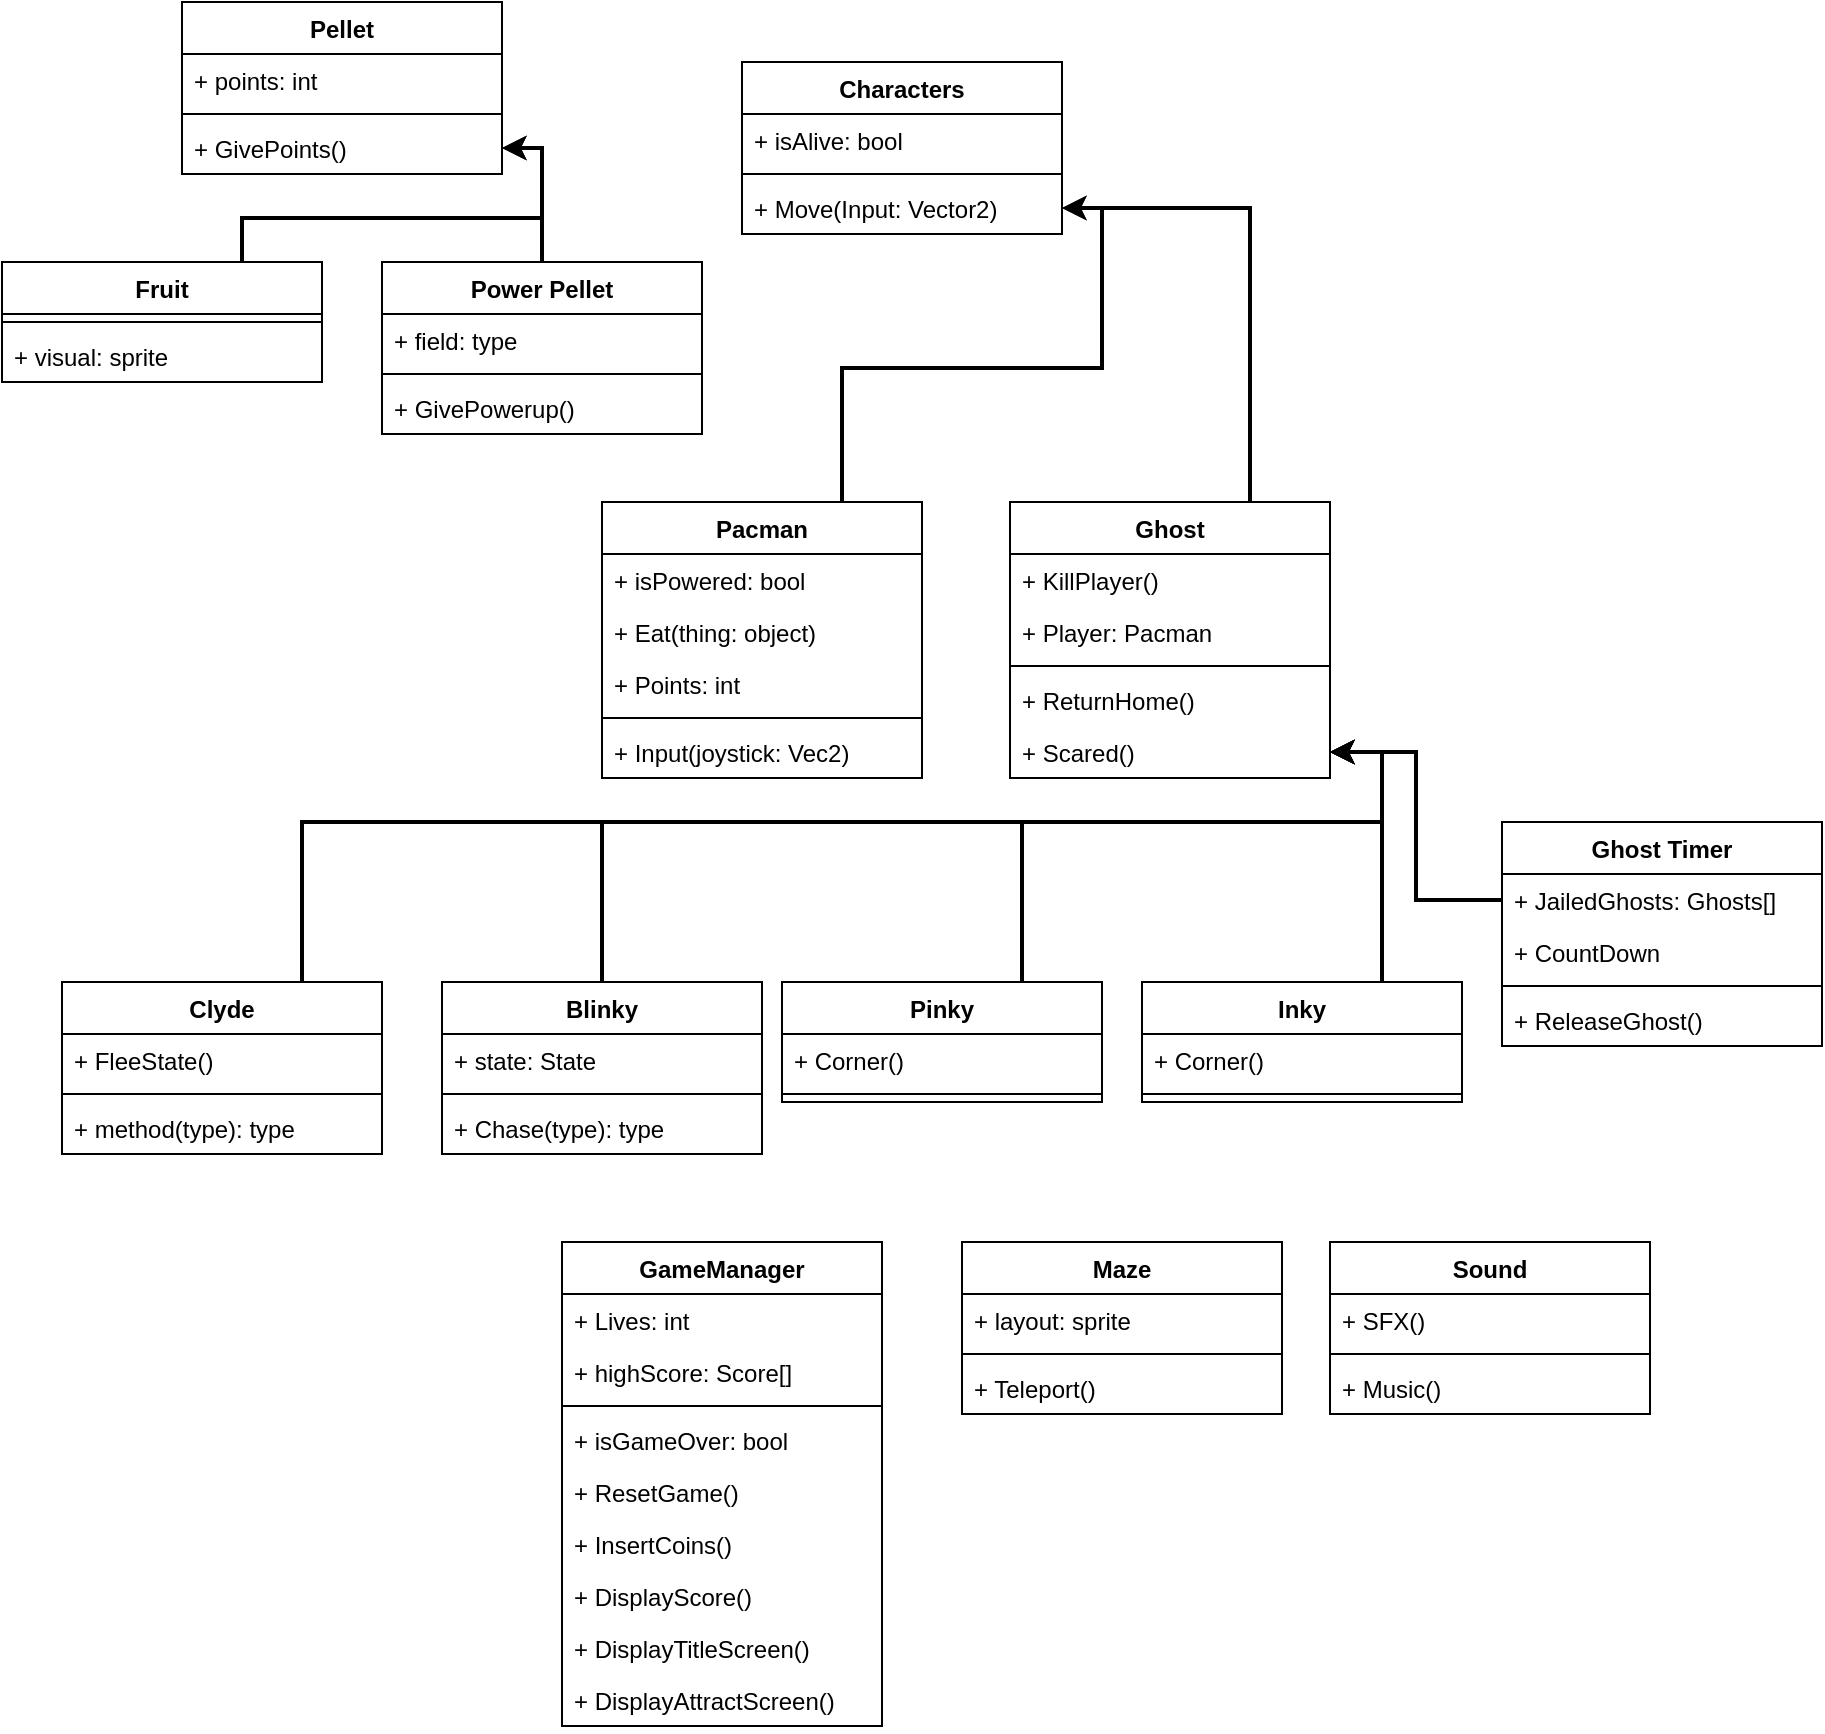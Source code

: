 <mxfile version="27.1.6">
  <diagram name="Page-1" id="zfkaQBM6t12NAtOOBMoo">
    <mxGraphModel dx="1811" dy="1710" grid="1" gridSize="10" guides="1" tooltips="1" connect="1" arrows="1" fold="1" page="1" pageScale="1" pageWidth="827" pageHeight="1169" math="0" shadow="0">
      <root>
        <mxCell id="0" />
        <mxCell id="1" parent="0" />
        <mxCell id="qALl3p5P_2ImmInR650W-73" style="edgeStyle=orthogonalEdgeStyle;rounded=0;orthogonalLoop=1;jettySize=auto;html=1;exitX=0.75;exitY=0;exitDx=0;exitDy=0;entryX=1;entryY=0.5;entryDx=0;entryDy=0;strokeWidth=2;" parent="1" source="qALl3p5P_2ImmInR650W-12" target="qALl3p5P_2ImmInR650W-72" edge="1">
          <mxGeometry relative="1" as="geometry" />
        </mxCell>
        <mxCell id="qALl3p5P_2ImmInR650W-12" value="Pacman" style="swimlane;fontStyle=1;align=center;verticalAlign=top;childLayout=stackLayout;horizontal=1;startSize=26;horizontalStack=0;resizeParent=1;resizeParentMax=0;resizeLast=0;collapsible=1;marginBottom=0;whiteSpace=wrap;html=1;" parent="1" vertex="1">
          <mxGeometry x="50" y="-30" width="160" height="138" as="geometry">
            <mxRectangle x="40" y="30" width="80" height="30" as="alternateBounds" />
          </mxGeometry>
        </mxCell>
        <mxCell id="qALl3p5P_2ImmInR650W-13" value="+ isPowered: bool&lt;span style=&quot;color: rgba(0, 0, 0, 0); font-family: monospace; font-size: 0px; text-wrap-mode: nowrap;&quot;&gt;%3CmxGraphModel%3E%3Croot%3E%3CmxCell%20id%3D%220%22%2F%3E%3CmxCell%20id%3D%221%22%20parent%3D%220%22%2F%3E%3CmxCell%20id%3D%222%22%20value%3D%22%2B%20Points%3A%20int%22%20style%3D%22text%3BstrokeColor%3Dnone%3BfillColor%3Dnone%3Balign%3Dleft%3BverticalAlign%3Dtop%3BspacingLeft%3D4%3BspacingRight%3D4%3Boverflow%3Dhidden%3Brotatable%3D0%3Bpoints%3D%5B%5B0%2C0.5%5D%2C%5B1%2C0.5%5D%5D%3BportConstraint%3Deastwest%3BwhiteSpace%3Dwrap%3Bhtml%3D1%3B%22%20vertex%3D%221%22%20parent%3D%221%22%3E%3CmxGeometry%20x%3D%2240%22%20y%3D%2256%22%20width%3D%22160%22%20height%3D%2226%22%20as%3D%22geometry%22%2F%3E%3C%2FmxCell%3E%3C%2Froot%3E%3C%2FmxGraphModel%3E&lt;/span&gt;" style="text;strokeColor=none;fillColor=none;align=left;verticalAlign=top;spacingLeft=4;spacingRight=4;overflow=hidden;rotatable=0;points=[[0,0.5],[1,0.5]];portConstraint=eastwest;whiteSpace=wrap;html=1;" parent="qALl3p5P_2ImmInR650W-12" vertex="1">
          <mxGeometry y="26" width="160" height="26" as="geometry" />
        </mxCell>
        <mxCell id="qALl3p5P_2ImmInR650W-77" value="+ Eat(thing: object)" style="text;strokeColor=none;fillColor=none;align=left;verticalAlign=top;spacingLeft=4;spacingRight=4;overflow=hidden;rotatable=0;points=[[0,0.5],[1,0.5]];portConstraint=eastwest;whiteSpace=wrap;html=1;" parent="qALl3p5P_2ImmInR650W-12" vertex="1">
          <mxGeometry y="52" width="160" height="26" as="geometry" />
        </mxCell>
        <mxCell id="qALl3p5P_2ImmInR650W-76" value="+ Points: int" style="text;strokeColor=none;fillColor=none;align=left;verticalAlign=top;spacingLeft=4;spacingRight=4;overflow=hidden;rotatable=0;points=[[0,0.5],[1,0.5]];portConstraint=eastwest;whiteSpace=wrap;html=1;" parent="qALl3p5P_2ImmInR650W-12" vertex="1">
          <mxGeometry y="78" width="160" height="26" as="geometry" />
        </mxCell>
        <mxCell id="qALl3p5P_2ImmInR650W-14" value="" style="line;strokeWidth=1;fillColor=none;align=left;verticalAlign=middle;spacingTop=-1;spacingLeft=3;spacingRight=3;rotatable=0;labelPosition=right;points=[];portConstraint=eastwest;strokeColor=inherit;" parent="qALl3p5P_2ImmInR650W-12" vertex="1">
          <mxGeometry y="104" width="160" height="8" as="geometry" />
        </mxCell>
        <mxCell id="qALl3p5P_2ImmInR650W-15" value="+ Input(joystick: Vec2)" style="text;strokeColor=none;fillColor=none;align=left;verticalAlign=top;spacingLeft=4;spacingRight=4;overflow=hidden;rotatable=0;points=[[0,0.5],[1,0.5]];portConstraint=eastwest;whiteSpace=wrap;html=1;" parent="qALl3p5P_2ImmInR650W-12" vertex="1">
          <mxGeometry y="112" width="160" height="26" as="geometry" />
        </mxCell>
        <mxCell id="qALl3p5P_2ImmInR650W-75" style="edgeStyle=orthogonalEdgeStyle;rounded=0;orthogonalLoop=1;jettySize=auto;html=1;exitX=0.75;exitY=0;exitDx=0;exitDy=0;entryX=1;entryY=0.5;entryDx=0;entryDy=0;strokeWidth=2;" parent="1" source="qALl3p5P_2ImmInR650W-16" target="qALl3p5P_2ImmInR650W-72" edge="1">
          <mxGeometry relative="1" as="geometry" />
        </mxCell>
        <mxCell id="qALl3p5P_2ImmInR650W-16" value="Ghost" style="swimlane;fontStyle=1;align=center;verticalAlign=top;childLayout=stackLayout;horizontal=1;startSize=26;horizontalStack=0;resizeParent=1;resizeParentMax=0;resizeLast=0;collapsible=1;marginBottom=0;whiteSpace=wrap;html=1;" parent="1" vertex="1">
          <mxGeometry x="254" y="-30" width="160" height="138" as="geometry" />
        </mxCell>
        <mxCell id="qALl3p5P_2ImmInR650W-17" value="+ KillPlayer()&lt;span style=&quot;color: rgba(0, 0, 0, 0); font-family: monospace; font-size: 0px; text-wrap-mode: nowrap;&quot;&gt;%3CmxGraphModel%3E%3Croot%3E%3CmxCell%20id%3D%220%22%2F%3E%3CmxCell%20id%3D%221%22%20parent%3D%220%22%2F%3E%3CmxCell%20id%3D%222%22%20value%3D%22%2B%20Points%3A%20int%22%20style%3D%22text%3BstrokeColor%3Dnone%3BfillColor%3Dnone%3Balign%3Dleft%3BverticalAlign%3Dtop%3BspacingLeft%3D4%3BspacingRight%3D4%3Boverflow%3Dhidden%3Brotatable%3D0%3Bpoints%3D%5B%5B0%2C0.5%5D%2C%5B1%2C0.5%5D%5D%3BportConstraint%3Deastwest%3BwhiteSpace%3Dwrap%3Bhtml%3D1%3B%22%20vertex%3D%221%22%20parent%3D%221%22%3E%3CmxGeometry%20x%3D%2240%22%20y%3D%2256%22%20width%3D%22160%22%20height%3D%2226%22%20as%3D%22geometry%22%2F%3E%3C%2FmxCell%3E%3C%2Froot%3E%3C%2FmxGraphModel%3E&lt;/span&gt;&lt;span style=&quot;color: rgba(0, 0, 0, 0); font-family: monospace; font-size: 0px; text-wrap-mode: nowrap;&quot;&gt;%3CmxGraphModel%3E%3Croot%3E%3CmxCell%20id%3D%220%22%2F%3E%3CmxCell%20id%3D%221%22%20parent%3D%220%22%2F%3E%3CmxCell%20id%3D%222%22%20value%3D%22%2B%20Points%3A%20int%22%20style%3D%22text%3BstrokeColor%3Dnone%3BfillColor%3Dnone%3Balign%3Dleft%3BverticalAlign%3Dtop%3BspacingLeft%3D4%3BspacingRight%3D4%3Boverflow%3Dhidden%3Brotatable%3D0%3Bpoints%3D%5B%5B0%2C0.5%5D%2C%5B1%2C0.5%5D%5D%3BportConstraint%3Deastwest%3BwhiteSpace%3Dwrap%3Bhtml%3D1%3B%22%20vertex%3D%221%22%20parent%3D%221%22%3E%3CmxGeometry%20x%3D%2240%22%20y%3D%2256%22%20width%3D%22160%22%20height%3D%2226%22%20as%3D%22geometry%22%2F%3E%3C%2FmxCell%3E%3C%2Froot%3E%3C%2FmxGraphModel%3E&lt;/span&gt;" style="text;strokeColor=none;fillColor=none;align=left;verticalAlign=top;spacingLeft=4;spacingRight=4;overflow=hidden;rotatable=0;points=[[0,0.5],[1,0.5]];portConstraint=eastwest;whiteSpace=wrap;html=1;" parent="qALl3p5P_2ImmInR650W-16" vertex="1">
          <mxGeometry y="26" width="160" height="26" as="geometry" />
        </mxCell>
        <mxCell id="qALl3p5P_2ImmInR650W-78" value="+ Player: Pacman" style="text;strokeColor=none;fillColor=none;align=left;verticalAlign=top;spacingLeft=4;spacingRight=4;overflow=hidden;rotatable=0;points=[[0,0.5],[1,0.5]];portConstraint=eastwest;whiteSpace=wrap;html=1;" parent="qALl3p5P_2ImmInR650W-16" vertex="1">
          <mxGeometry y="52" width="160" height="26" as="geometry" />
        </mxCell>
        <mxCell id="qALl3p5P_2ImmInR650W-18" value="" style="line;strokeWidth=1;fillColor=none;align=left;verticalAlign=middle;spacingTop=-1;spacingLeft=3;spacingRight=3;rotatable=0;labelPosition=right;points=[];portConstraint=eastwest;strokeColor=inherit;" parent="qALl3p5P_2ImmInR650W-16" vertex="1">
          <mxGeometry y="78" width="160" height="8" as="geometry" />
        </mxCell>
        <mxCell id="qALl3p5P_2ImmInR650W-83" value="+ ReturnHome()" style="text;strokeColor=none;fillColor=none;align=left;verticalAlign=top;spacingLeft=4;spacingRight=4;overflow=hidden;rotatable=0;points=[[0,0.5],[1,0.5]];portConstraint=eastwest;whiteSpace=wrap;html=1;" parent="qALl3p5P_2ImmInR650W-16" vertex="1">
          <mxGeometry y="86" width="160" height="26" as="geometry" />
        </mxCell>
        <mxCell id="qALl3p5P_2ImmInR650W-19" value="+ Scared()" style="text;strokeColor=none;fillColor=none;align=left;verticalAlign=top;spacingLeft=4;spacingRight=4;overflow=hidden;rotatable=0;points=[[0,0.5],[1,0.5]];portConstraint=eastwest;whiteSpace=wrap;html=1;" parent="qALl3p5P_2ImmInR650W-16" vertex="1">
          <mxGeometry y="112" width="160" height="26" as="geometry" />
        </mxCell>
        <mxCell id="qALl3p5P_2ImmInR650W-20" value="Pellet" style="swimlane;fontStyle=1;align=center;verticalAlign=top;childLayout=stackLayout;horizontal=1;startSize=26;horizontalStack=0;resizeParent=1;resizeParentMax=0;resizeLast=0;collapsible=1;marginBottom=0;whiteSpace=wrap;html=1;" parent="1" vertex="1">
          <mxGeometry x="-160" y="-280" width="160" height="86" as="geometry" />
        </mxCell>
        <mxCell id="qALl3p5P_2ImmInR650W-21" value="+ points: int" style="text;strokeColor=none;fillColor=none;align=left;verticalAlign=top;spacingLeft=4;spacingRight=4;overflow=hidden;rotatable=0;points=[[0,0.5],[1,0.5]];portConstraint=eastwest;whiteSpace=wrap;html=1;" parent="qALl3p5P_2ImmInR650W-20" vertex="1">
          <mxGeometry y="26" width="160" height="26" as="geometry" />
        </mxCell>
        <mxCell id="qALl3p5P_2ImmInR650W-22" value="" style="line;strokeWidth=1;fillColor=none;align=left;verticalAlign=middle;spacingTop=-1;spacingLeft=3;spacingRight=3;rotatable=0;labelPosition=right;points=[];portConstraint=eastwest;strokeColor=inherit;" parent="qALl3p5P_2ImmInR650W-20" vertex="1">
          <mxGeometry y="52" width="160" height="8" as="geometry" />
        </mxCell>
        <mxCell id="qALl3p5P_2ImmInR650W-23" value="+ GivePoints()" style="text;strokeColor=none;fillColor=none;align=left;verticalAlign=top;spacingLeft=4;spacingRight=4;overflow=hidden;rotatable=0;points=[[0,0.5],[1,0.5]];portConstraint=eastwest;whiteSpace=wrap;html=1;" parent="qALl3p5P_2ImmInR650W-20" vertex="1">
          <mxGeometry y="60" width="160" height="26" as="geometry" />
        </mxCell>
        <mxCell id="qALl3p5P_2ImmInR650W-24" value="Ghost Timer" style="swimlane;fontStyle=1;align=center;verticalAlign=top;childLayout=stackLayout;horizontal=1;startSize=26;horizontalStack=0;resizeParent=1;resizeParentMax=0;resizeLast=0;collapsible=1;marginBottom=0;whiteSpace=wrap;html=1;" parent="1" vertex="1">
          <mxGeometry x="500" y="130" width="160" height="112" as="geometry" />
        </mxCell>
        <mxCell id="qALl3p5P_2ImmInR650W-25" value="+ JailedGhosts: Ghosts[]" style="text;strokeColor=none;fillColor=none;align=left;verticalAlign=top;spacingLeft=4;spacingRight=4;overflow=hidden;rotatable=0;points=[[0,0.5],[1,0.5]];portConstraint=eastwest;whiteSpace=wrap;html=1;" parent="qALl3p5P_2ImmInR650W-24" vertex="1">
          <mxGeometry y="26" width="160" height="26" as="geometry" />
        </mxCell>
        <mxCell id="qALl3p5P_2ImmInR650W-90" value="+ CountDown" style="text;strokeColor=none;fillColor=none;align=left;verticalAlign=top;spacingLeft=4;spacingRight=4;overflow=hidden;rotatable=0;points=[[0,0.5],[1,0.5]];portConstraint=eastwest;whiteSpace=wrap;html=1;" parent="qALl3p5P_2ImmInR650W-24" vertex="1">
          <mxGeometry y="52" width="160" height="26" as="geometry" />
        </mxCell>
        <mxCell id="qALl3p5P_2ImmInR650W-26" value="" style="line;strokeWidth=1;fillColor=none;align=left;verticalAlign=middle;spacingTop=-1;spacingLeft=3;spacingRight=3;rotatable=0;labelPosition=right;points=[];portConstraint=eastwest;strokeColor=inherit;" parent="qALl3p5P_2ImmInR650W-24" vertex="1">
          <mxGeometry y="78" width="160" height="8" as="geometry" />
        </mxCell>
        <mxCell id="qALl3p5P_2ImmInR650W-27" value="+ ReleaseGhost()" style="text;strokeColor=none;fillColor=none;align=left;verticalAlign=top;spacingLeft=4;spacingRight=4;overflow=hidden;rotatable=0;points=[[0,0.5],[1,0.5]];portConstraint=eastwest;whiteSpace=wrap;html=1;" parent="qALl3p5P_2ImmInR650W-24" vertex="1">
          <mxGeometry y="86" width="160" height="26" as="geometry" />
        </mxCell>
        <mxCell id="qALl3p5P_2ImmInR650W-28" value="Sound" style="swimlane;fontStyle=1;align=center;verticalAlign=top;childLayout=stackLayout;horizontal=1;startSize=26;horizontalStack=0;resizeParent=1;resizeParentMax=0;resizeLast=0;collapsible=1;marginBottom=0;whiteSpace=wrap;html=1;" parent="1" vertex="1">
          <mxGeometry x="414" y="340" width="160" height="86" as="geometry" />
        </mxCell>
        <mxCell id="qALl3p5P_2ImmInR650W-29" value="+ SFX()" style="text;strokeColor=none;fillColor=none;align=left;verticalAlign=top;spacingLeft=4;spacingRight=4;overflow=hidden;rotatable=0;points=[[0,0.5],[1,0.5]];portConstraint=eastwest;whiteSpace=wrap;html=1;" parent="qALl3p5P_2ImmInR650W-28" vertex="1">
          <mxGeometry y="26" width="160" height="26" as="geometry" />
        </mxCell>
        <mxCell id="qALl3p5P_2ImmInR650W-30" value="" style="line;strokeWidth=1;fillColor=none;align=left;verticalAlign=middle;spacingTop=-1;spacingLeft=3;spacingRight=3;rotatable=0;labelPosition=right;points=[];portConstraint=eastwest;strokeColor=inherit;" parent="qALl3p5P_2ImmInR650W-28" vertex="1">
          <mxGeometry y="52" width="160" height="8" as="geometry" />
        </mxCell>
        <mxCell id="qALl3p5P_2ImmInR650W-31" value="+ Music()" style="text;strokeColor=none;fillColor=none;align=left;verticalAlign=top;spacingLeft=4;spacingRight=4;overflow=hidden;rotatable=0;points=[[0,0.5],[1,0.5]];portConstraint=eastwest;whiteSpace=wrap;html=1;" parent="qALl3p5P_2ImmInR650W-28" vertex="1">
          <mxGeometry y="60" width="160" height="26" as="geometry" />
        </mxCell>
        <mxCell id="qALl3p5P_2ImmInR650W-36" value="Maze" style="swimlane;fontStyle=1;align=center;verticalAlign=top;childLayout=stackLayout;horizontal=1;startSize=26;horizontalStack=0;resizeParent=1;resizeParentMax=0;resizeLast=0;collapsible=1;marginBottom=0;whiteSpace=wrap;html=1;" parent="1" vertex="1">
          <mxGeometry x="230" y="340" width="160" height="86" as="geometry" />
        </mxCell>
        <mxCell id="qALl3p5P_2ImmInR650W-37" value="+ layout: sprite" style="text;strokeColor=none;fillColor=none;align=left;verticalAlign=top;spacingLeft=4;spacingRight=4;overflow=hidden;rotatable=0;points=[[0,0.5],[1,0.5]];portConstraint=eastwest;whiteSpace=wrap;html=1;" parent="qALl3p5P_2ImmInR650W-36" vertex="1">
          <mxGeometry y="26" width="160" height="26" as="geometry" />
        </mxCell>
        <mxCell id="qALl3p5P_2ImmInR650W-38" value="" style="line;strokeWidth=1;fillColor=none;align=left;verticalAlign=middle;spacingTop=-1;spacingLeft=3;spacingRight=3;rotatable=0;labelPosition=right;points=[];portConstraint=eastwest;strokeColor=inherit;" parent="qALl3p5P_2ImmInR650W-36" vertex="1">
          <mxGeometry y="52" width="160" height="8" as="geometry" />
        </mxCell>
        <mxCell id="qALl3p5P_2ImmInR650W-39" value="+ Teleport()" style="text;strokeColor=none;fillColor=none;align=left;verticalAlign=top;spacingLeft=4;spacingRight=4;overflow=hidden;rotatable=0;points=[[0,0.5],[1,0.5]];portConstraint=eastwest;whiteSpace=wrap;html=1;" parent="qALl3p5P_2ImmInR650W-36" vertex="1">
          <mxGeometry y="60" width="160" height="26" as="geometry" />
        </mxCell>
        <mxCell id="qALl3p5P_2ImmInR650W-66" style="edgeStyle=orthogonalEdgeStyle;rounded=0;orthogonalLoop=1;jettySize=auto;html=1;exitX=0.5;exitY=0;exitDx=0;exitDy=0;entryX=1;entryY=0.5;entryDx=0;entryDy=0;strokeWidth=2;" parent="1" source="qALl3p5P_2ImmInR650W-40" target="qALl3p5P_2ImmInR650W-19" edge="1">
          <mxGeometry relative="1" as="geometry">
            <Array as="points">
              <mxPoint x="50" y="130" />
              <mxPoint x="440" y="130" />
              <mxPoint x="440" y="95" />
            </Array>
          </mxGeometry>
        </mxCell>
        <mxCell id="qALl3p5P_2ImmInR650W-40" value="Blinky" style="swimlane;fontStyle=1;align=center;verticalAlign=top;childLayout=stackLayout;horizontal=1;startSize=26;horizontalStack=0;resizeParent=1;resizeParentMax=0;resizeLast=0;collapsible=1;marginBottom=0;whiteSpace=wrap;html=1;" parent="1" vertex="1">
          <mxGeometry x="-30" y="210" width="160" height="86" as="geometry" />
        </mxCell>
        <mxCell id="qALl3p5P_2ImmInR650W-41" value="+ state: State" style="text;strokeColor=none;fillColor=none;align=left;verticalAlign=top;spacingLeft=4;spacingRight=4;overflow=hidden;rotatable=0;points=[[0,0.5],[1,0.5]];portConstraint=eastwest;whiteSpace=wrap;html=1;" parent="qALl3p5P_2ImmInR650W-40" vertex="1">
          <mxGeometry y="26" width="160" height="26" as="geometry" />
        </mxCell>
        <mxCell id="qALl3p5P_2ImmInR650W-42" value="" style="line;strokeWidth=1;fillColor=none;align=left;verticalAlign=middle;spacingTop=-1;spacingLeft=3;spacingRight=3;rotatable=0;labelPosition=right;points=[];portConstraint=eastwest;strokeColor=inherit;" parent="qALl3p5P_2ImmInR650W-40" vertex="1">
          <mxGeometry y="52" width="160" height="8" as="geometry" />
        </mxCell>
        <mxCell id="qALl3p5P_2ImmInR650W-43" value="+ Chase(type): type" style="text;strokeColor=none;fillColor=none;align=left;verticalAlign=top;spacingLeft=4;spacingRight=4;overflow=hidden;rotatable=0;points=[[0,0.5],[1,0.5]];portConstraint=eastwest;whiteSpace=wrap;html=1;" parent="qALl3p5P_2ImmInR650W-40" vertex="1">
          <mxGeometry y="60" width="160" height="26" as="geometry" />
        </mxCell>
        <mxCell id="qALl3p5P_2ImmInR650W-65" style="edgeStyle=orthogonalEdgeStyle;rounded=0;orthogonalLoop=1;jettySize=auto;html=1;exitX=0.75;exitY=0;exitDx=0;exitDy=0;entryX=1;entryY=0.5;entryDx=0;entryDy=0;strokeWidth=2;" parent="1" source="qALl3p5P_2ImmInR650W-44" target="qALl3p5P_2ImmInR650W-19" edge="1">
          <mxGeometry relative="1" as="geometry">
            <Array as="points">
              <mxPoint x="270" y="130" />
              <mxPoint x="440" y="130" />
              <mxPoint x="440" y="70" />
            </Array>
          </mxGeometry>
        </mxCell>
        <mxCell id="qALl3p5P_2ImmInR650W-44" value="Clyde" style="swimlane;fontStyle=1;align=center;verticalAlign=top;childLayout=stackLayout;horizontal=1;startSize=26;horizontalStack=0;resizeParent=1;resizeParentMax=0;resizeLast=0;collapsible=1;marginBottom=0;whiteSpace=wrap;html=1;" parent="1" vertex="1">
          <mxGeometry x="-220" y="210" width="160" height="86" as="geometry" />
        </mxCell>
        <mxCell id="qALl3p5P_2ImmInR650W-45" value="+ FleeState()" style="text;strokeColor=none;fillColor=none;align=left;verticalAlign=top;spacingLeft=4;spacingRight=4;overflow=hidden;rotatable=0;points=[[0,0.5],[1,0.5]];portConstraint=eastwest;whiteSpace=wrap;html=1;" parent="qALl3p5P_2ImmInR650W-44" vertex="1">
          <mxGeometry y="26" width="160" height="26" as="geometry" />
        </mxCell>
        <mxCell id="qALl3p5P_2ImmInR650W-46" value="" style="line;strokeWidth=1;fillColor=none;align=left;verticalAlign=middle;spacingTop=-1;spacingLeft=3;spacingRight=3;rotatable=0;labelPosition=right;points=[];portConstraint=eastwest;strokeColor=inherit;" parent="qALl3p5P_2ImmInR650W-44" vertex="1">
          <mxGeometry y="52" width="160" height="8" as="geometry" />
        </mxCell>
        <mxCell id="qALl3p5P_2ImmInR650W-47" value="+ method(type): type" style="text;strokeColor=none;fillColor=none;align=left;verticalAlign=top;spacingLeft=4;spacingRight=4;overflow=hidden;rotatable=0;points=[[0,0.5],[1,0.5]];portConstraint=eastwest;whiteSpace=wrap;html=1;" parent="qALl3p5P_2ImmInR650W-44" vertex="1">
          <mxGeometry y="60" width="160" height="26" as="geometry" />
        </mxCell>
        <mxCell id="qALl3p5P_2ImmInR650W-68" style="edgeStyle=orthogonalEdgeStyle;rounded=0;orthogonalLoop=1;jettySize=auto;html=1;exitX=0.75;exitY=0;exitDx=0;exitDy=0;entryX=1;entryY=0.5;entryDx=0;entryDy=0;strokeWidth=2;" parent="1" source="qALl3p5P_2ImmInR650W-48" target="qALl3p5P_2ImmInR650W-19" edge="1">
          <mxGeometry relative="1" as="geometry" />
        </mxCell>
        <mxCell id="qALl3p5P_2ImmInR650W-48" value="Inky" style="swimlane;fontStyle=1;align=center;verticalAlign=top;childLayout=stackLayout;horizontal=1;startSize=26;horizontalStack=0;resizeParent=1;resizeParentMax=0;resizeLast=0;collapsible=1;marginBottom=0;whiteSpace=wrap;html=1;" parent="1" vertex="1">
          <mxGeometry x="320" y="210" width="160" height="60" as="geometry" />
        </mxCell>
        <mxCell id="qALl3p5P_2ImmInR650W-49" value="+ Corner()" style="text;strokeColor=none;fillColor=none;align=left;verticalAlign=top;spacingLeft=4;spacingRight=4;overflow=hidden;rotatable=0;points=[[0,0.5],[1,0.5]];portConstraint=eastwest;whiteSpace=wrap;html=1;" parent="qALl3p5P_2ImmInR650W-48" vertex="1">
          <mxGeometry y="26" width="160" height="26" as="geometry" />
        </mxCell>
        <mxCell id="qALl3p5P_2ImmInR650W-50" value="" style="line;strokeWidth=1;fillColor=none;align=left;verticalAlign=middle;spacingTop=-1;spacingLeft=3;spacingRight=3;rotatable=0;labelPosition=right;points=[];portConstraint=eastwest;strokeColor=inherit;" parent="qALl3p5P_2ImmInR650W-48" vertex="1">
          <mxGeometry y="52" width="160" height="8" as="geometry" />
        </mxCell>
        <mxCell id="qALl3p5P_2ImmInR650W-67" style="edgeStyle=orthogonalEdgeStyle;rounded=0;orthogonalLoop=1;jettySize=auto;html=1;exitX=0.75;exitY=0;exitDx=0;exitDy=0;entryX=1;entryY=0.5;entryDx=0;entryDy=0;strokeWidth=2;" parent="1" source="qALl3p5P_2ImmInR650W-56" target="qALl3p5P_2ImmInR650W-19" edge="1">
          <mxGeometry relative="1" as="geometry">
            <Array as="points">
              <mxPoint x="270" y="130" />
              <mxPoint x="440" y="130" />
              <mxPoint x="440" y="69" />
            </Array>
          </mxGeometry>
        </mxCell>
        <mxCell id="qALl3p5P_2ImmInR650W-56" value="Pinky" style="swimlane;fontStyle=1;align=center;verticalAlign=top;childLayout=stackLayout;horizontal=1;startSize=26;horizontalStack=0;resizeParent=1;resizeParentMax=0;resizeLast=0;collapsible=1;marginBottom=0;whiteSpace=wrap;html=1;" parent="1" vertex="1">
          <mxGeometry x="140" y="210" width="160" height="60" as="geometry" />
        </mxCell>
        <mxCell id="qALl3p5P_2ImmInR650W-57" value="+ Corner()" style="text;strokeColor=none;fillColor=none;align=left;verticalAlign=top;spacingLeft=4;spacingRight=4;overflow=hidden;rotatable=0;points=[[0,0.5],[1,0.5]];portConstraint=eastwest;whiteSpace=wrap;html=1;" parent="qALl3p5P_2ImmInR650W-56" vertex="1">
          <mxGeometry y="26" width="160" height="26" as="geometry" />
        </mxCell>
        <mxCell id="qALl3p5P_2ImmInR650W-58" value="" style="line;strokeWidth=1;fillColor=none;align=left;verticalAlign=middle;spacingTop=-1;spacingLeft=3;spacingRight=3;rotatable=0;labelPosition=right;points=[];portConstraint=eastwest;strokeColor=inherit;" parent="qALl3p5P_2ImmInR650W-56" vertex="1">
          <mxGeometry y="52" width="160" height="8" as="geometry" />
        </mxCell>
        <mxCell id="qALl3p5P_2ImmInR650W-69" value="Characters&lt;div&gt;&lt;br&gt;&lt;/div&gt;" style="swimlane;fontStyle=1;align=center;verticalAlign=top;childLayout=stackLayout;horizontal=1;startSize=26;horizontalStack=0;resizeParent=1;resizeParentMax=0;resizeLast=0;collapsible=1;marginBottom=0;whiteSpace=wrap;html=1;" parent="1" vertex="1">
          <mxGeometry x="120" y="-250" width="160" height="86" as="geometry" />
        </mxCell>
        <mxCell id="qALl3p5P_2ImmInR650W-70" value="+ isAlive: bool" style="text;strokeColor=none;fillColor=none;align=left;verticalAlign=top;spacingLeft=4;spacingRight=4;overflow=hidden;rotatable=0;points=[[0,0.5],[1,0.5]];portConstraint=eastwest;whiteSpace=wrap;html=1;" parent="qALl3p5P_2ImmInR650W-69" vertex="1">
          <mxGeometry y="26" width="160" height="26" as="geometry" />
        </mxCell>
        <mxCell id="qALl3p5P_2ImmInR650W-71" value="" style="line;strokeWidth=1;fillColor=none;align=left;verticalAlign=middle;spacingTop=-1;spacingLeft=3;spacingRight=3;rotatable=0;labelPosition=right;points=[];portConstraint=eastwest;strokeColor=inherit;" parent="qALl3p5P_2ImmInR650W-69" vertex="1">
          <mxGeometry y="52" width="160" height="8" as="geometry" />
        </mxCell>
        <mxCell id="qALl3p5P_2ImmInR650W-72" value="+ Move(Input: Vector2)" style="text;strokeColor=none;fillColor=none;align=left;verticalAlign=top;spacingLeft=4;spacingRight=4;overflow=hidden;rotatable=0;points=[[0,0.5],[1,0.5]];portConstraint=eastwest;whiteSpace=wrap;html=1;" parent="qALl3p5P_2ImmInR650W-69" vertex="1">
          <mxGeometry y="60" width="160" height="26" as="geometry" />
        </mxCell>
        <mxCell id="qALl3p5P_2ImmInR650W-84" style="edgeStyle=orthogonalEdgeStyle;rounded=0;orthogonalLoop=1;jettySize=auto;html=1;exitX=0.5;exitY=0;exitDx=0;exitDy=0;entryX=1;entryY=0.5;entryDx=0;entryDy=0;strokeWidth=2;" parent="1" source="qALl3p5P_2ImmInR650W-79" target="qALl3p5P_2ImmInR650W-23" edge="1">
          <mxGeometry relative="1" as="geometry" />
        </mxCell>
        <mxCell id="qALl3p5P_2ImmInR650W-79" value="Power Pellet" style="swimlane;fontStyle=1;align=center;verticalAlign=top;childLayout=stackLayout;horizontal=1;startSize=26;horizontalStack=0;resizeParent=1;resizeParentMax=0;resizeLast=0;collapsible=1;marginBottom=0;whiteSpace=wrap;html=1;" parent="1" vertex="1">
          <mxGeometry x="-60" y="-150" width="160" height="86" as="geometry" />
        </mxCell>
        <mxCell id="qALl3p5P_2ImmInR650W-80" value="+ field: type" style="text;strokeColor=none;fillColor=none;align=left;verticalAlign=top;spacingLeft=4;spacingRight=4;overflow=hidden;rotatable=0;points=[[0,0.5],[1,0.5]];portConstraint=eastwest;whiteSpace=wrap;html=1;" parent="qALl3p5P_2ImmInR650W-79" vertex="1">
          <mxGeometry y="26" width="160" height="26" as="geometry" />
        </mxCell>
        <mxCell id="qALl3p5P_2ImmInR650W-81" value="" style="line;strokeWidth=1;fillColor=none;align=left;verticalAlign=middle;spacingTop=-1;spacingLeft=3;spacingRight=3;rotatable=0;labelPosition=right;points=[];portConstraint=eastwest;strokeColor=inherit;" parent="qALl3p5P_2ImmInR650W-79" vertex="1">
          <mxGeometry y="52" width="160" height="8" as="geometry" />
        </mxCell>
        <mxCell id="qALl3p5P_2ImmInR650W-82" value="+ GivePowerup()" style="text;strokeColor=none;fillColor=none;align=left;verticalAlign=top;spacingLeft=4;spacingRight=4;overflow=hidden;rotatable=0;points=[[0,0.5],[1,0.5]];portConstraint=eastwest;whiteSpace=wrap;html=1;" parent="qALl3p5P_2ImmInR650W-79" vertex="1">
          <mxGeometry y="60" width="160" height="26" as="geometry" />
        </mxCell>
        <mxCell id="qALl3p5P_2ImmInR650W-89" style="edgeStyle=orthogonalEdgeStyle;rounded=0;orthogonalLoop=1;jettySize=auto;html=1;exitX=0.75;exitY=0;exitDx=0;exitDy=0;entryX=1;entryY=0.5;entryDx=0;entryDy=0;strokeWidth=2;" parent="1" source="qALl3p5P_2ImmInR650W-85" target="qALl3p5P_2ImmInR650W-23" edge="1">
          <mxGeometry relative="1" as="geometry" />
        </mxCell>
        <mxCell id="qALl3p5P_2ImmInR650W-85" value="Fruit" style="swimlane;fontStyle=1;align=center;verticalAlign=top;childLayout=stackLayout;horizontal=1;startSize=26;horizontalStack=0;resizeParent=1;resizeParentMax=0;resizeLast=0;collapsible=1;marginBottom=0;whiteSpace=wrap;html=1;" parent="1" vertex="1">
          <mxGeometry x="-250" y="-150" width="160" height="60" as="geometry" />
        </mxCell>
        <mxCell id="qALl3p5P_2ImmInR650W-87" value="" style="line;strokeWidth=1;fillColor=none;align=left;verticalAlign=middle;spacingTop=-1;spacingLeft=3;spacingRight=3;rotatable=0;labelPosition=right;points=[];portConstraint=eastwest;strokeColor=inherit;" parent="qALl3p5P_2ImmInR650W-85" vertex="1">
          <mxGeometry y="26" width="160" height="8" as="geometry" />
        </mxCell>
        <mxCell id="qALl3p5P_2ImmInR650W-88" value="+ visual: sprite" style="text;strokeColor=none;fillColor=none;align=left;verticalAlign=top;spacingLeft=4;spacingRight=4;overflow=hidden;rotatable=0;points=[[0,0.5],[1,0.5]];portConstraint=eastwest;whiteSpace=wrap;html=1;" parent="qALl3p5P_2ImmInR650W-85" vertex="1">
          <mxGeometry y="34" width="160" height="26" as="geometry" />
        </mxCell>
        <mxCell id="qALl3p5P_2ImmInR650W-91" style="edgeStyle=orthogonalEdgeStyle;rounded=0;orthogonalLoop=1;jettySize=auto;html=1;exitX=0;exitY=0.5;exitDx=0;exitDy=0;entryX=1;entryY=0.5;entryDx=0;entryDy=0;strokeWidth=2;" parent="1" source="qALl3p5P_2ImmInR650W-25" target="qALl3p5P_2ImmInR650W-19" edge="1">
          <mxGeometry relative="1" as="geometry" />
        </mxCell>
        <mxCell id="qALl3p5P_2ImmInR650W-92" value="GameManager" style="swimlane;fontStyle=1;align=center;verticalAlign=top;childLayout=stackLayout;horizontal=1;startSize=26;horizontalStack=0;resizeParent=1;resizeParentMax=0;resizeLast=0;collapsible=1;marginBottom=0;whiteSpace=wrap;html=1;" parent="1" vertex="1">
          <mxGeometry x="30" y="340" width="160" height="242" as="geometry" />
        </mxCell>
        <mxCell id="qALl3p5P_2ImmInR650W-93" value="+ Lives: int" style="text;strokeColor=none;fillColor=none;align=left;verticalAlign=top;spacingLeft=4;spacingRight=4;overflow=hidden;rotatable=0;points=[[0,0.5],[1,0.5]];portConstraint=eastwest;whiteSpace=wrap;html=1;" parent="qALl3p5P_2ImmInR650W-92" vertex="1">
          <mxGeometry y="26" width="160" height="26" as="geometry" />
        </mxCell>
        <mxCell id="qALl3p5P_2ImmInR650W-101" value="+ highScore: Score[]" style="text;strokeColor=none;fillColor=none;align=left;verticalAlign=top;spacingLeft=4;spacingRight=4;overflow=hidden;rotatable=0;points=[[0,0.5],[1,0.5]];portConstraint=eastwest;whiteSpace=wrap;html=1;" parent="qALl3p5P_2ImmInR650W-92" vertex="1">
          <mxGeometry y="52" width="160" height="26" as="geometry" />
        </mxCell>
        <mxCell id="qALl3p5P_2ImmInR650W-94" value="" style="line;strokeWidth=1;fillColor=none;align=left;verticalAlign=middle;spacingTop=-1;spacingLeft=3;spacingRight=3;rotatable=0;labelPosition=right;points=[];portConstraint=eastwest;strokeColor=inherit;" parent="qALl3p5P_2ImmInR650W-92" vertex="1">
          <mxGeometry y="78" width="160" height="8" as="geometry" />
        </mxCell>
        <mxCell id="qALl3p5P_2ImmInR650W-95" value="+ isGameOver: bool" style="text;strokeColor=none;fillColor=none;align=left;verticalAlign=top;spacingLeft=4;spacingRight=4;overflow=hidden;rotatable=0;points=[[0,0.5],[1,0.5]];portConstraint=eastwest;whiteSpace=wrap;html=1;" parent="qALl3p5P_2ImmInR650W-92" vertex="1">
          <mxGeometry y="86" width="160" height="26" as="geometry" />
        </mxCell>
        <mxCell id="qALl3p5P_2ImmInR650W-97" value="+ ResetGame()" style="text;strokeColor=none;fillColor=none;align=left;verticalAlign=top;spacingLeft=4;spacingRight=4;overflow=hidden;rotatable=0;points=[[0,0.5],[1,0.5]];portConstraint=eastwest;whiteSpace=wrap;html=1;" parent="qALl3p5P_2ImmInR650W-92" vertex="1">
          <mxGeometry y="112" width="160" height="26" as="geometry" />
        </mxCell>
        <mxCell id="qALl3p5P_2ImmInR650W-98" value="+ InsertCoins()" style="text;strokeColor=none;fillColor=none;align=left;verticalAlign=top;spacingLeft=4;spacingRight=4;overflow=hidden;rotatable=0;points=[[0,0.5],[1,0.5]];portConstraint=eastwest;whiteSpace=wrap;html=1;" parent="qALl3p5P_2ImmInR650W-92" vertex="1">
          <mxGeometry y="138" width="160" height="26" as="geometry" />
        </mxCell>
        <mxCell id="qALl3p5P_2ImmInR650W-96" value="+ DisplayScore()" style="text;strokeColor=none;fillColor=none;align=left;verticalAlign=top;spacingLeft=4;spacingRight=4;overflow=hidden;rotatable=0;points=[[0,0.5],[1,0.5]];portConstraint=eastwest;whiteSpace=wrap;html=1;" parent="qALl3p5P_2ImmInR650W-92" vertex="1">
          <mxGeometry y="164" width="160" height="26" as="geometry" />
        </mxCell>
        <mxCell id="qALl3p5P_2ImmInR650W-102" value="+ DisplayTitleScreen()" style="text;strokeColor=none;fillColor=none;align=left;verticalAlign=top;spacingLeft=4;spacingRight=4;overflow=hidden;rotatable=0;points=[[0,0.5],[1,0.5]];portConstraint=eastwest;whiteSpace=wrap;html=1;" parent="qALl3p5P_2ImmInR650W-92" vertex="1">
          <mxGeometry y="190" width="160" height="26" as="geometry" />
        </mxCell>
        <mxCell id="qALl3p5P_2ImmInR650W-99" value="+ DisplayAttractScreen()" style="text;strokeColor=none;fillColor=none;align=left;verticalAlign=top;spacingLeft=4;spacingRight=4;overflow=hidden;rotatable=0;points=[[0,0.5],[1,0.5]];portConstraint=eastwest;whiteSpace=wrap;html=1;" parent="qALl3p5P_2ImmInR650W-92" vertex="1">
          <mxGeometry y="216" width="160" height="26" as="geometry" />
        </mxCell>
      </root>
    </mxGraphModel>
  </diagram>
</mxfile>
